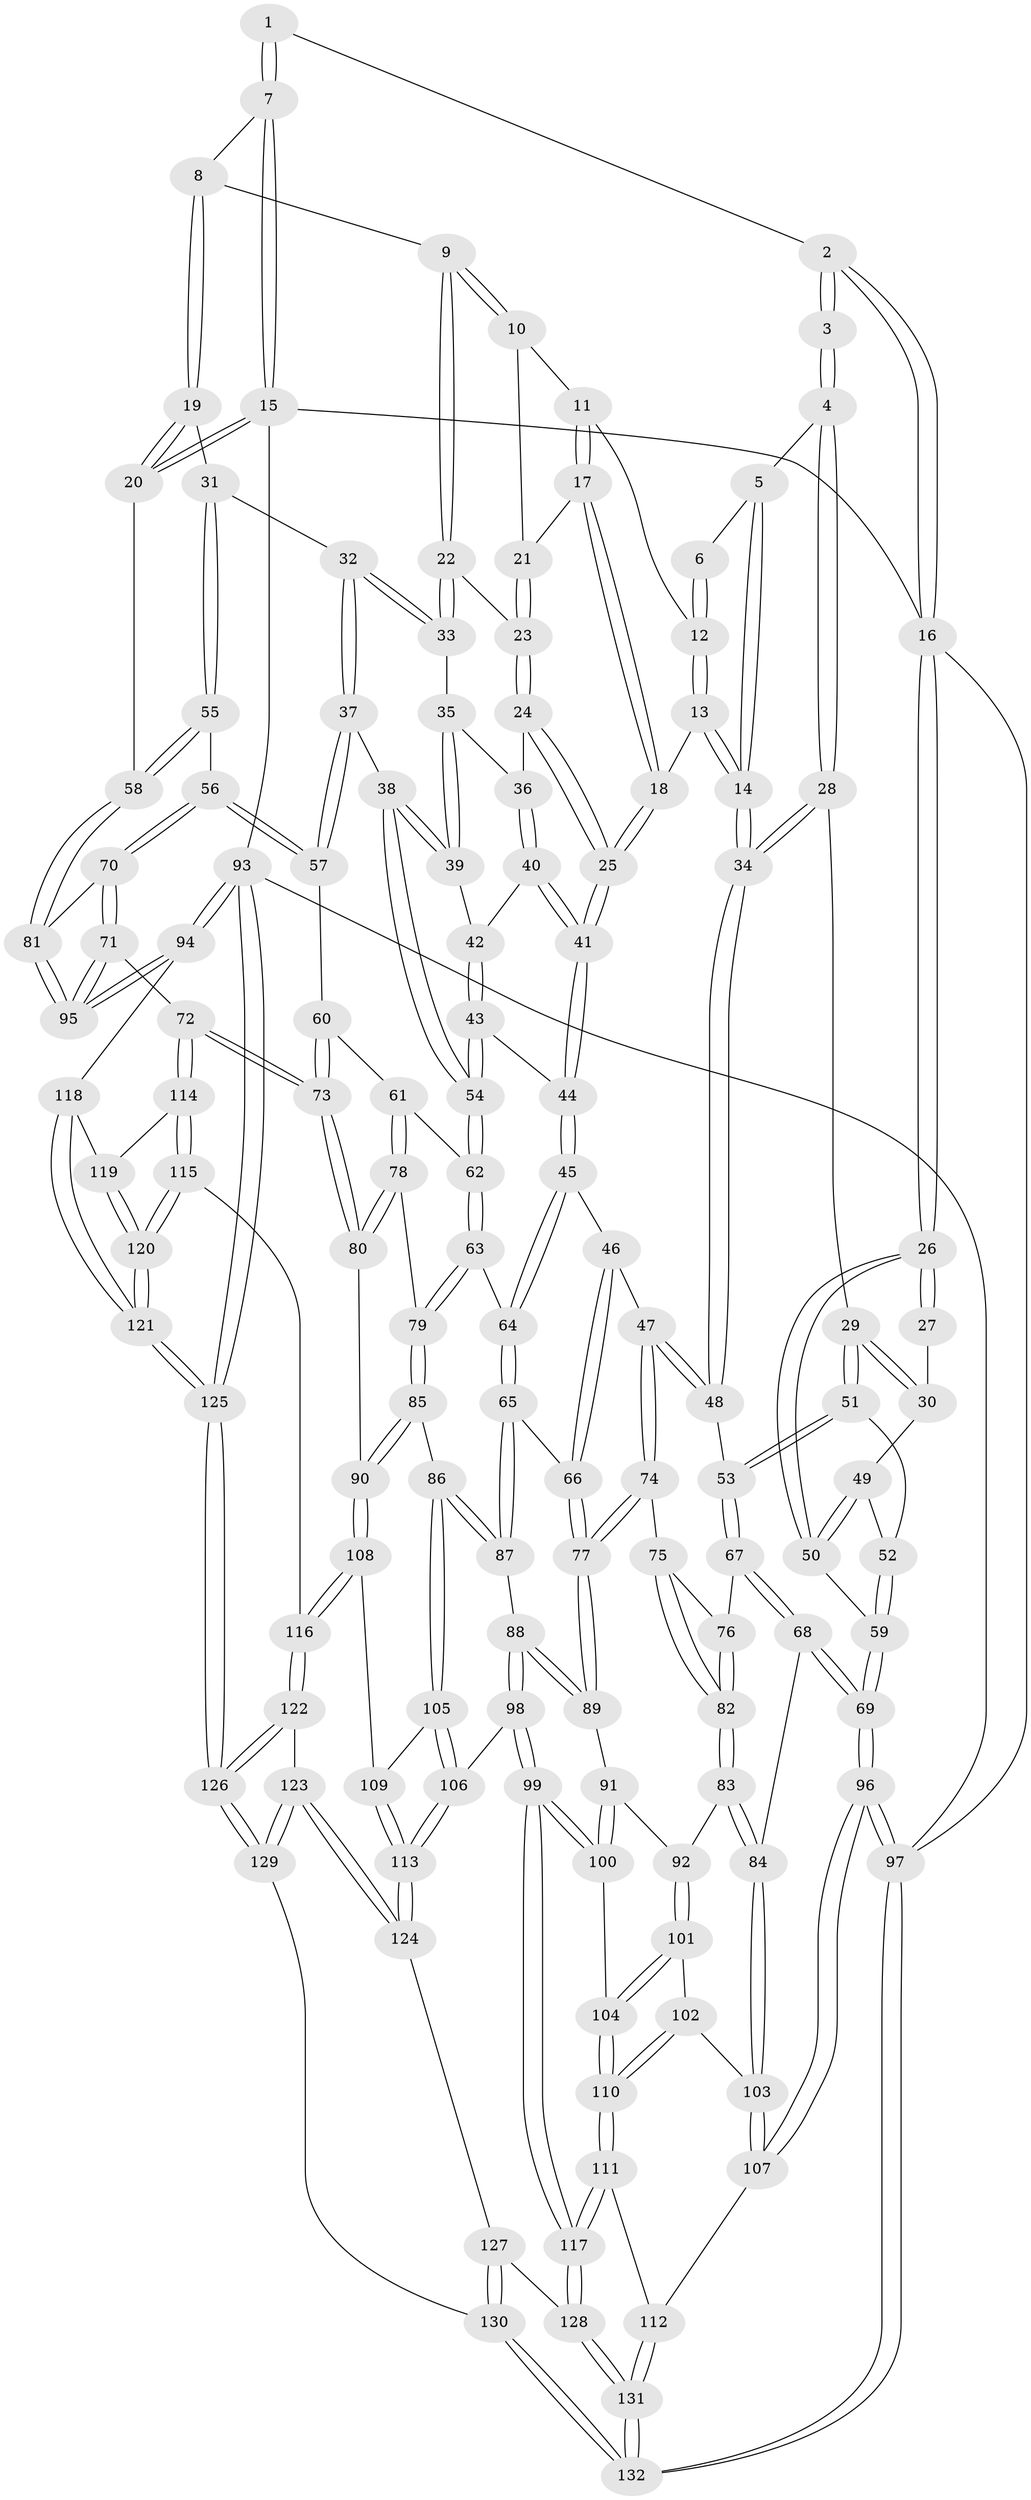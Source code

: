 // Generated by graph-tools (version 1.1) at 2025/27/03/09/25 03:27:13]
// undirected, 132 vertices, 327 edges
graph export_dot {
graph [start="1"]
  node [color=gray90,style=filled];
  1 [pos="+0.4506710201871226+0"];
  2 [pos="+0.12843721378385084+0"];
  3 [pos="+0.20467559890312145+0.04930615220238433"];
  4 [pos="+0.21473067870828533+0.07083205294652523"];
  5 [pos="+0.3884611292423528+0.026197338135831055"];
  6 [pos="+0.44659595267273144+0"];
  7 [pos="+0.7195287531618993+0"];
  8 [pos="+0.7273429014965496+0"];
  9 [pos="+0.6890582205550542+0.040454141065998345"];
  10 [pos="+0.6257377017778666+0.06698369075488508"];
  11 [pos="+0.4897974846239761+0.0323689934422311"];
  12 [pos="+0.4794830837445144+0.021111271792120426"];
  13 [pos="+0.4109317432840177+0.17194816538125854"];
  14 [pos="+0.37495437291692574+0.17056831853607857"];
  15 [pos="+1+0"];
  16 [pos="+0+0"];
  17 [pos="+0.5340720065977151+0.11462902981097615"];
  18 [pos="+0.4557245146742804+0.18711442058420344"];
  19 [pos="+0.9472719957666841+0.13764965781132737"];
  20 [pos="+1+0.01775497179873498"];
  21 [pos="+0.5539263131148142+0.11076487558116241"];
  22 [pos="+0.6989256087667973+0.08414042843296837"];
  23 [pos="+0.5877066978149957+0.1831978847186352"];
  24 [pos="+0.5841013167063203+0.1973686756981593"];
  25 [pos="+0.46649026006053995+0.1997849840789344"];
  26 [pos="+0+0"];
  27 [pos="+0.055142400211988025+0.12176984962521428"];
  28 [pos="+0.23339880192033607+0.12567435906424096"];
  29 [pos="+0.1264265340458136+0.221333123533522"];
  30 [pos="+0.059325580921024+0.21202454257279585"];
  31 [pos="+0.8433768959544737+0.24788559099556934"];
  32 [pos="+0.8076360743192305+0.24811784229453127"];
  33 [pos="+0.7201440690843951+0.13473506819131592"];
  34 [pos="+0.32478636199069755+0.18632750497638448"];
  35 [pos="+0.6250932888435075+0.21584280416752666"];
  36 [pos="+0.5976483684489284+0.21476650778991382"];
  37 [pos="+0.7710026382518379+0.28311369762654187"];
  38 [pos="+0.7206666347904587+0.31912166942957154"];
  39 [pos="+0.6658976364294471+0.27908855509681607"];
  40 [pos="+0.5875991615949405+0.24557414125319363"];
  41 [pos="+0.4966061155849912+0.27771857614852036"];
  42 [pos="+0.5994324546260774+0.2658097844335945"];
  43 [pos="+0.5647093640397396+0.3593432962449892"];
  44 [pos="+0.5016071166681604+0.3576192401538086"];
  45 [pos="+0.48402550510289716+0.3745298109143576"];
  46 [pos="+0.4605195541920717+0.3759944714366945"];
  47 [pos="+0.3220999500452464+0.37410191907925366"];
  48 [pos="+0.30189883654959443+0.3566966322684535"];
  49 [pos="+0.054121462999771906+0.2142207938926073"];
  50 [pos="+0+0.273192513251741"];
  51 [pos="+0.1719496930438272+0.3703288158132484"];
  52 [pos="+0.06376922240042728+0.36349163042515237"];
  53 [pos="+0.18116574358964121+0.37770109619413705"];
  54 [pos="+0.6743567367698269+0.38786389928667514"];
  55 [pos="+0.9165464263859758+0.3376550368025736"];
  56 [pos="+0.8965601977878869+0.4547671687124707"];
  57 [pos="+0.820664516553275+0.4478044129833412"];
  58 [pos="+1+0.36047442277619696"];
  59 [pos="+0+0.4216188198528344"];
  60 [pos="+0.7996065735730203+0.45384236907698633"];
  61 [pos="+0.739826773509581+0.4610575504588163"];
  62 [pos="+0.6785564244498372+0.41396116739633987"];
  63 [pos="+0.6203375994092268+0.5106366221957596"];
  64 [pos="+0.5098402197592221+0.5070322562920114"];
  65 [pos="+0.4961205025895615+0.5254431944049156"];
  66 [pos="+0.3949038787266968+0.5360346775821541"];
  67 [pos="+0.15001771086537566+0.4874169828923485"];
  68 [pos="+0.0015578552598576765+0.5886900616324403"];
  69 [pos="+0+0.5911566726889727"];
  70 [pos="+0.9077171407252268+0.48093032450572953"];
  71 [pos="+0.8728708188806749+0.6315837068135115"];
  72 [pos="+0.8403288329371785+0.649858363971666"];
  73 [pos="+0.8378153552013794+0.6496444827874608"];
  74 [pos="+0.3361794964271924+0.5194183249806416"];
  75 [pos="+0.3105781110616414+0.5255505761955777"];
  76 [pos="+0.1713499808383438+0.5033287913309483"];
  77 [pos="+0.3581439391498391+0.5438182704840446"];
  78 [pos="+0.7553513021084084+0.5269452775302058"];
  79 [pos="+0.6322222725221451+0.542406932195007"];
  80 [pos="+0.8108403716305934+0.6486302279801275"];
  81 [pos="+1+0.48002284176293875"];
  82 [pos="+0.22281075157769167+0.5972567205538822"];
  83 [pos="+0.21868925087190103+0.6406014830642626"];
  84 [pos="+0.0354505841409407+0.6095817069577482"];
  85 [pos="+0.6466840954318586+0.6087932385373923"];
  86 [pos="+0.5705195452608662+0.6676358467866592"];
  87 [pos="+0.5138684224820049+0.6480418591193274"];
  88 [pos="+0.4783891928353302+0.6643050251388201"];
  89 [pos="+0.3584771330946343+0.6178342266996473"];
  90 [pos="+0.7973665356850712+0.6531737273287718"];
  91 [pos="+0.3443817542454171+0.6357716912555311"];
  92 [pos="+0.22246698522592442+0.6457150860587247"];
  93 [pos="+1+1"];
  94 [pos="+1+0.74678420218629"];
  95 [pos="+1+0.676783682375543"];
  96 [pos="+0+1"];
  97 [pos="+0+1"];
  98 [pos="+0.40947893189709084+0.8254821301839186"];
  99 [pos="+0.40295554376391995+0.8268885516396458"];
  100 [pos="+0.3414575044659332+0.729893188553954"];
  101 [pos="+0.22091092369000467+0.6659221177190743"];
  102 [pos="+0.2106009249961523+0.7125852239186041"];
  103 [pos="+0.12337971054596585+0.7230413321750182"];
  104 [pos="+0.33570725452545325+0.7298767907741006"];
  105 [pos="+0.5745268925610364+0.6813434898631191"];
  106 [pos="+0.45990128010195686+0.837939025104726"];
  107 [pos="+0.09736887363154628+0.9099676221419861"];
  108 [pos="+0.699740024652643+0.778174672652505"];
  109 [pos="+0.5979964731632217+0.7246259498434389"];
  110 [pos="+0.2259866567019177+0.7449200571337771"];
  111 [pos="+0.2124644974296092+0.8691992362783169"];
  112 [pos="+0.20458699580744283+0.8731496878120847"];
  113 [pos="+0.5315271687813151+0.8689385922556138"];
  114 [pos="+0.854944561376665+0.7036043954562001"];
  115 [pos="+0.7497417615955194+0.8638446613519647"];
  116 [pos="+0.6987062214494828+0.8318408314047585"];
  117 [pos="+0.3542203123519117+0.8747393512835138"];
  118 [pos="+0.9720107753584086+0.7912758996593102"];
  119 [pos="+0.8705153282401022+0.7546971329641609"];
  120 [pos="+0.8530165837952329+0.9350587800447959"];
  121 [pos="+0.8680620793567903+0.9647370521085812"];
  122 [pos="+0.6113348195313998+0.8942057980892979"];
  123 [pos="+0.5504721632771536+0.886258935465759"];
  124 [pos="+0.5458520070483346+0.8828224912257665"];
  125 [pos="+1+1"];
  126 [pos="+0.8020512167051717+1"];
  127 [pos="+0.48182257917682403+0.9451523156865692"];
  128 [pos="+0.3743403112211911+1"];
  129 [pos="+0.47868165747937214+1"];
  130 [pos="+0.3877406157774616+1"];
  131 [pos="+0.381447404045429+1"];
  132 [pos="+0.38210713729911866+1"];
  1 -- 2;
  1 -- 7;
  1 -- 7;
  2 -- 3;
  2 -- 3;
  2 -- 16;
  2 -- 16;
  3 -- 4;
  3 -- 4;
  4 -- 5;
  4 -- 28;
  4 -- 28;
  5 -- 6;
  5 -- 14;
  5 -- 14;
  6 -- 12;
  6 -- 12;
  7 -- 8;
  7 -- 15;
  7 -- 15;
  8 -- 9;
  8 -- 19;
  8 -- 19;
  9 -- 10;
  9 -- 10;
  9 -- 22;
  9 -- 22;
  10 -- 11;
  10 -- 21;
  11 -- 12;
  11 -- 17;
  11 -- 17;
  12 -- 13;
  12 -- 13;
  13 -- 14;
  13 -- 14;
  13 -- 18;
  14 -- 34;
  14 -- 34;
  15 -- 16;
  15 -- 20;
  15 -- 20;
  15 -- 93;
  16 -- 26;
  16 -- 26;
  16 -- 97;
  17 -- 18;
  17 -- 18;
  17 -- 21;
  18 -- 25;
  18 -- 25;
  19 -- 20;
  19 -- 20;
  19 -- 31;
  20 -- 58;
  21 -- 23;
  21 -- 23;
  22 -- 23;
  22 -- 33;
  22 -- 33;
  23 -- 24;
  23 -- 24;
  24 -- 25;
  24 -- 25;
  24 -- 36;
  25 -- 41;
  25 -- 41;
  26 -- 27;
  26 -- 27;
  26 -- 50;
  26 -- 50;
  27 -- 30;
  28 -- 29;
  28 -- 34;
  28 -- 34;
  29 -- 30;
  29 -- 30;
  29 -- 51;
  29 -- 51;
  30 -- 49;
  31 -- 32;
  31 -- 55;
  31 -- 55;
  32 -- 33;
  32 -- 33;
  32 -- 37;
  32 -- 37;
  33 -- 35;
  34 -- 48;
  34 -- 48;
  35 -- 36;
  35 -- 39;
  35 -- 39;
  36 -- 40;
  36 -- 40;
  37 -- 38;
  37 -- 57;
  37 -- 57;
  38 -- 39;
  38 -- 39;
  38 -- 54;
  38 -- 54;
  39 -- 42;
  40 -- 41;
  40 -- 41;
  40 -- 42;
  41 -- 44;
  41 -- 44;
  42 -- 43;
  42 -- 43;
  43 -- 44;
  43 -- 54;
  43 -- 54;
  44 -- 45;
  44 -- 45;
  45 -- 46;
  45 -- 64;
  45 -- 64;
  46 -- 47;
  46 -- 66;
  46 -- 66;
  47 -- 48;
  47 -- 48;
  47 -- 74;
  47 -- 74;
  48 -- 53;
  49 -- 50;
  49 -- 50;
  49 -- 52;
  50 -- 59;
  51 -- 52;
  51 -- 53;
  51 -- 53;
  52 -- 59;
  52 -- 59;
  53 -- 67;
  53 -- 67;
  54 -- 62;
  54 -- 62;
  55 -- 56;
  55 -- 58;
  55 -- 58;
  56 -- 57;
  56 -- 57;
  56 -- 70;
  56 -- 70;
  57 -- 60;
  58 -- 81;
  58 -- 81;
  59 -- 69;
  59 -- 69;
  60 -- 61;
  60 -- 73;
  60 -- 73;
  61 -- 62;
  61 -- 78;
  61 -- 78;
  62 -- 63;
  62 -- 63;
  63 -- 64;
  63 -- 79;
  63 -- 79;
  64 -- 65;
  64 -- 65;
  65 -- 66;
  65 -- 87;
  65 -- 87;
  66 -- 77;
  66 -- 77;
  67 -- 68;
  67 -- 68;
  67 -- 76;
  68 -- 69;
  68 -- 69;
  68 -- 84;
  69 -- 96;
  69 -- 96;
  70 -- 71;
  70 -- 71;
  70 -- 81;
  71 -- 72;
  71 -- 95;
  71 -- 95;
  72 -- 73;
  72 -- 73;
  72 -- 114;
  72 -- 114;
  73 -- 80;
  73 -- 80;
  74 -- 75;
  74 -- 77;
  74 -- 77;
  75 -- 76;
  75 -- 82;
  75 -- 82;
  76 -- 82;
  76 -- 82;
  77 -- 89;
  77 -- 89;
  78 -- 79;
  78 -- 80;
  78 -- 80;
  79 -- 85;
  79 -- 85;
  80 -- 90;
  81 -- 95;
  81 -- 95;
  82 -- 83;
  82 -- 83;
  83 -- 84;
  83 -- 84;
  83 -- 92;
  84 -- 103;
  84 -- 103;
  85 -- 86;
  85 -- 90;
  85 -- 90;
  86 -- 87;
  86 -- 87;
  86 -- 105;
  86 -- 105;
  87 -- 88;
  88 -- 89;
  88 -- 89;
  88 -- 98;
  88 -- 98;
  89 -- 91;
  90 -- 108;
  90 -- 108;
  91 -- 92;
  91 -- 100;
  91 -- 100;
  92 -- 101;
  92 -- 101;
  93 -- 94;
  93 -- 94;
  93 -- 125;
  93 -- 125;
  93 -- 97;
  94 -- 95;
  94 -- 95;
  94 -- 118;
  96 -- 97;
  96 -- 97;
  96 -- 107;
  96 -- 107;
  97 -- 132;
  97 -- 132;
  98 -- 99;
  98 -- 99;
  98 -- 106;
  99 -- 100;
  99 -- 100;
  99 -- 117;
  99 -- 117;
  100 -- 104;
  101 -- 102;
  101 -- 104;
  101 -- 104;
  102 -- 103;
  102 -- 110;
  102 -- 110;
  103 -- 107;
  103 -- 107;
  104 -- 110;
  104 -- 110;
  105 -- 106;
  105 -- 106;
  105 -- 109;
  106 -- 113;
  106 -- 113;
  107 -- 112;
  108 -- 109;
  108 -- 116;
  108 -- 116;
  109 -- 113;
  109 -- 113;
  110 -- 111;
  110 -- 111;
  111 -- 112;
  111 -- 117;
  111 -- 117;
  112 -- 131;
  112 -- 131;
  113 -- 124;
  113 -- 124;
  114 -- 115;
  114 -- 115;
  114 -- 119;
  115 -- 116;
  115 -- 120;
  115 -- 120;
  116 -- 122;
  116 -- 122;
  117 -- 128;
  117 -- 128;
  118 -- 119;
  118 -- 121;
  118 -- 121;
  119 -- 120;
  119 -- 120;
  120 -- 121;
  120 -- 121;
  121 -- 125;
  121 -- 125;
  122 -- 123;
  122 -- 126;
  122 -- 126;
  123 -- 124;
  123 -- 124;
  123 -- 129;
  123 -- 129;
  124 -- 127;
  125 -- 126;
  125 -- 126;
  126 -- 129;
  126 -- 129;
  127 -- 128;
  127 -- 130;
  127 -- 130;
  128 -- 131;
  128 -- 131;
  129 -- 130;
  130 -- 132;
  130 -- 132;
  131 -- 132;
  131 -- 132;
}
